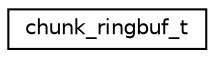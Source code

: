 digraph "Graphical Class Hierarchy"
{
 // LATEX_PDF_SIZE
  edge [fontname="Helvetica",fontsize="10",labelfontname="Helvetica",labelfontsize="10"];
  node [fontname="Helvetica",fontsize="10",shape=record];
  rankdir="LR";
  Node0 [label="chunk_ringbuf_t",height=0.2,width=0.4,color="black", fillcolor="white", style="filled",URL="$structchunk__ringbuf__t.html",tooltip="A chunked ringbuffer."];
}
